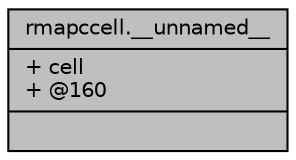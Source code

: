 digraph "rmapccell.__unnamed__"
{
 // INTERACTIVE_SVG=YES
  bgcolor="transparent";
  edge [fontname="Helvetica",fontsize="10",labelfontname="Helvetica",labelfontsize="10"];
  node [fontname="Helvetica",fontsize="10",shape=record];
  Node290 [label="{rmapccell.__unnamed__\n|+ cell\l+ @160\l|}",height=0.2,width=0.4,color="black", fillcolor="grey75", style="filled", fontcolor="black"];
}
